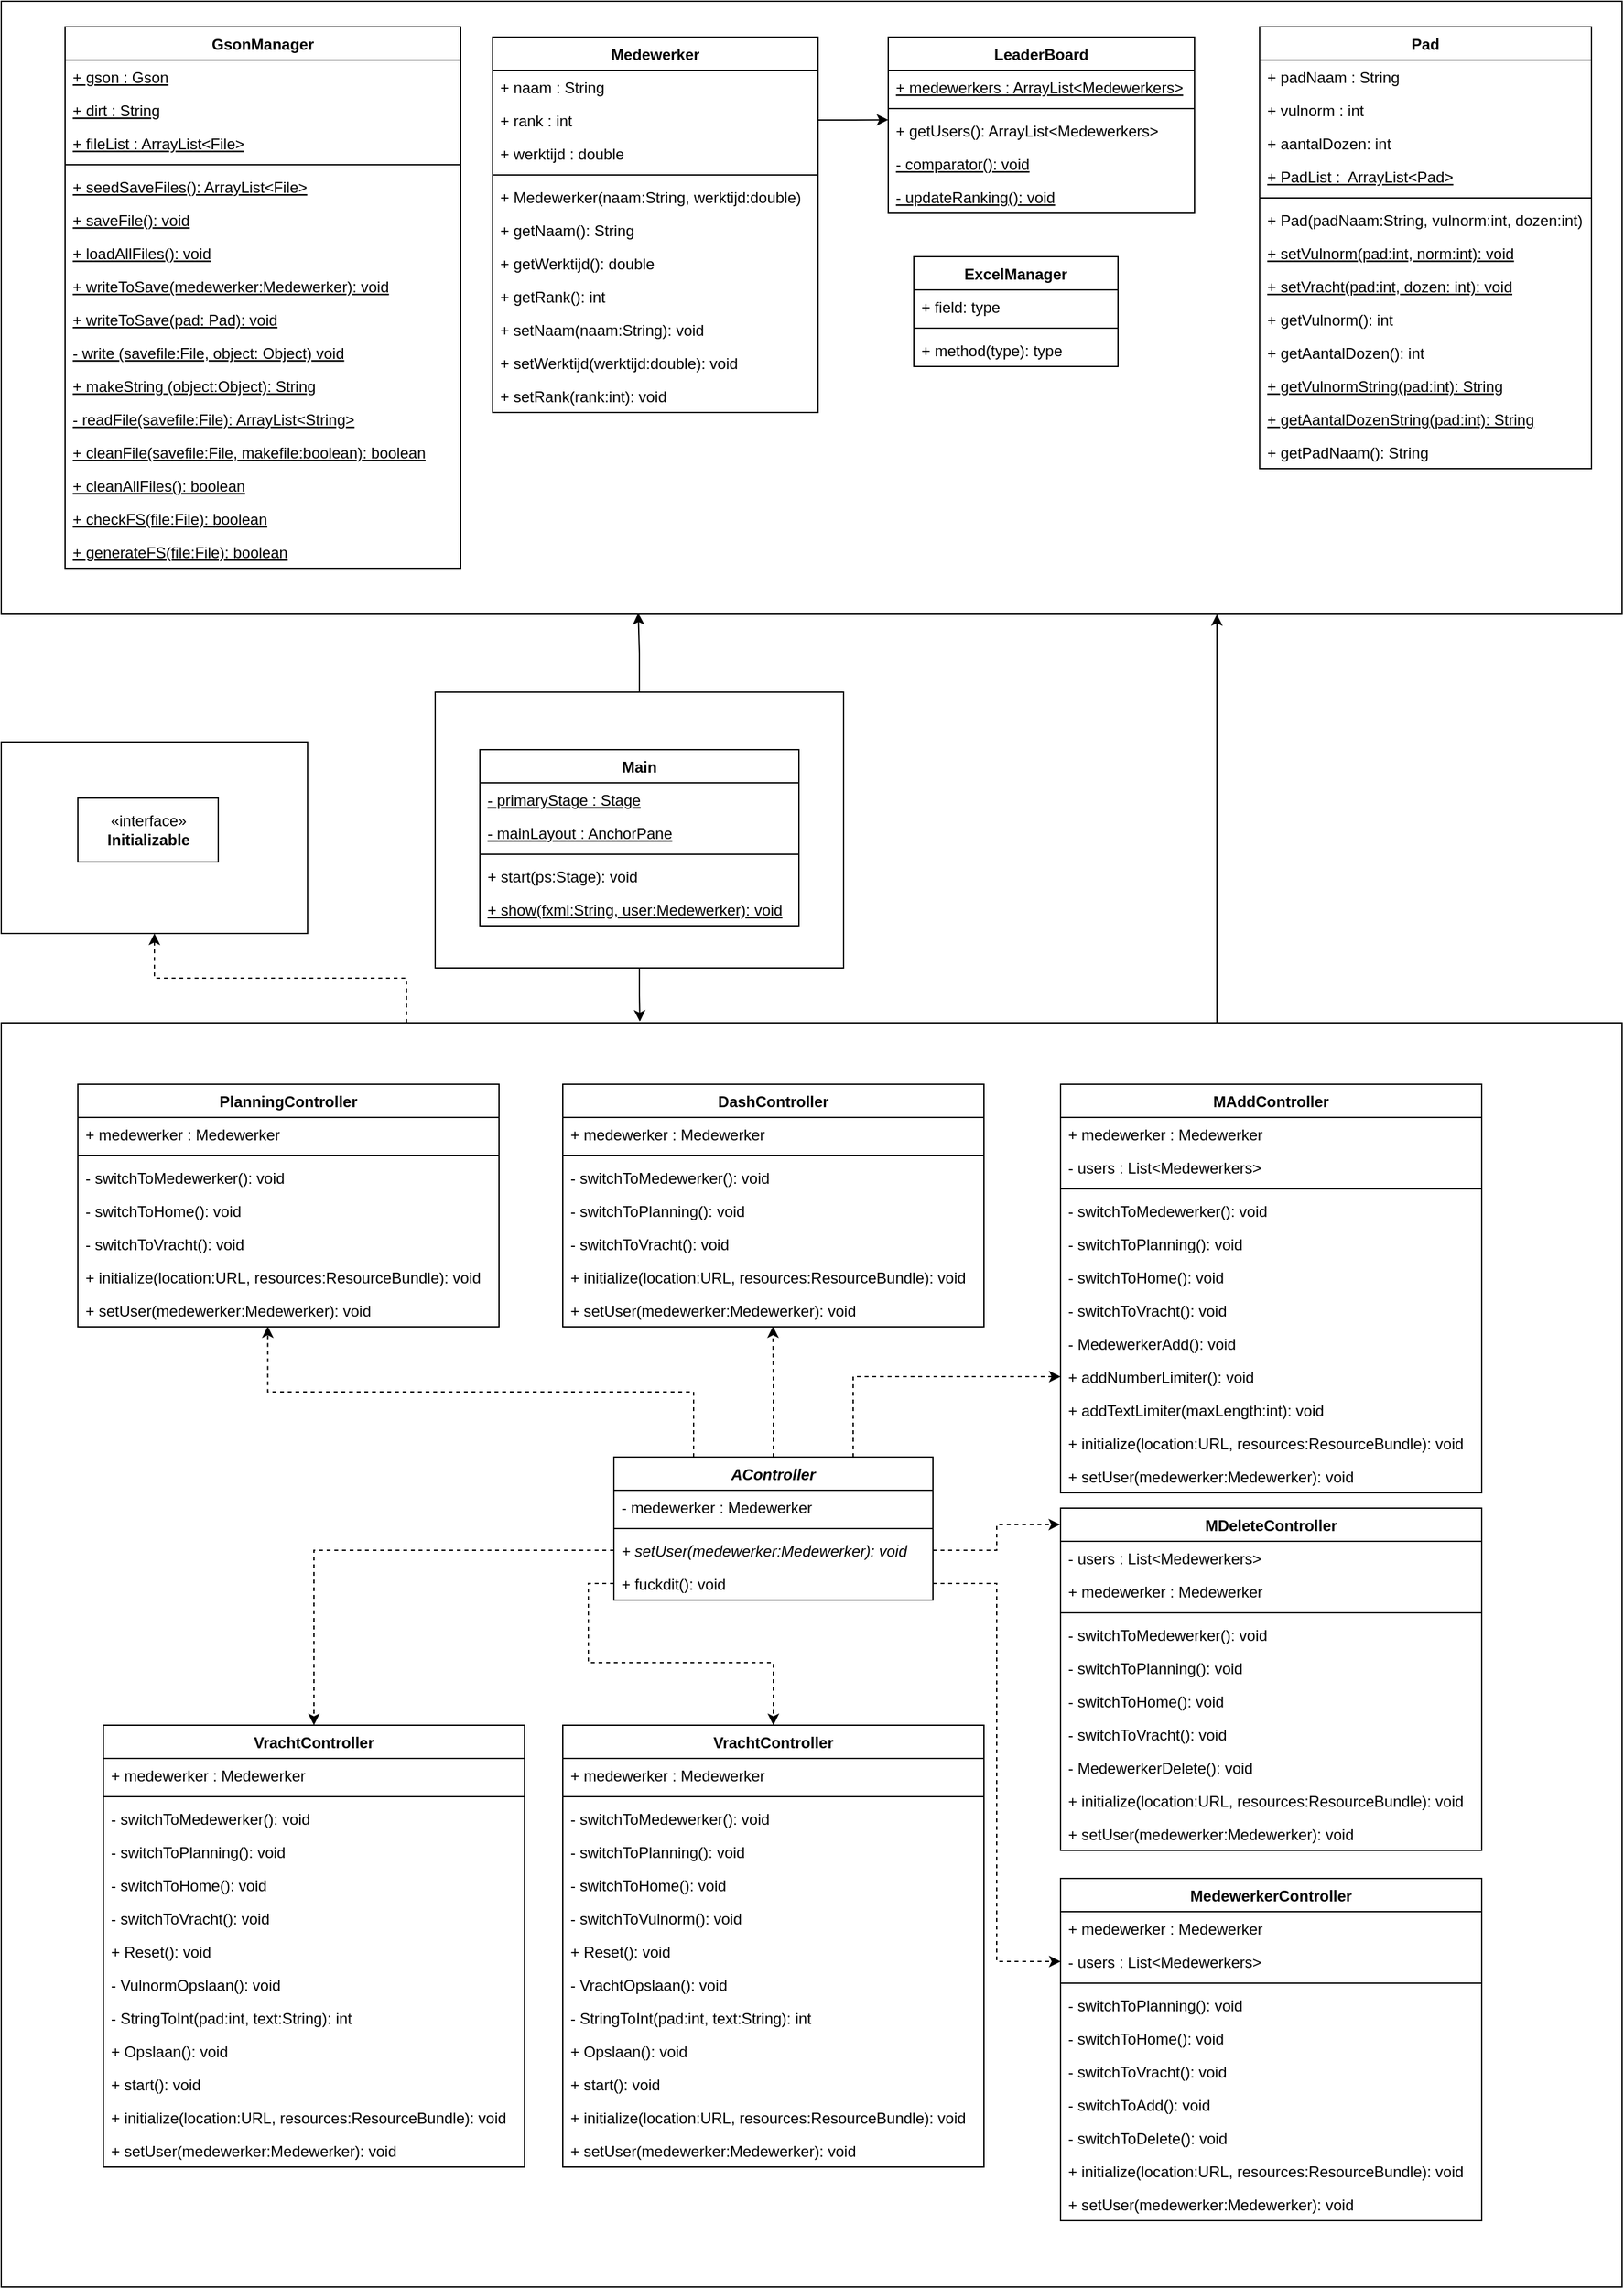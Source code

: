 <mxfile version="18.0.7" type="github">
  <diagram id="AhoOyRfpjSzVgz1KVlbD" name="Page-1">
    <mxGraphModel dx="2585" dy="2613" grid="1" gridSize="10" guides="1" tooltips="1" connect="1" arrows="1" fold="1" page="1" pageScale="1" pageWidth="827" pageHeight="1169" math="0" shadow="0">
      <root>
        <mxCell id="0" />
        <mxCell id="1" parent="0" />
        <mxCell id="_kc0_eapGcFpSrU0Jye0-4116" style="edgeStyle=orthogonalEdgeStyle;rounded=0;orthogonalLoop=1;jettySize=auto;html=1;exitX=0.5;exitY=1;exitDx=0;exitDy=0;entryX=0.394;entryY=-0.001;entryDx=0;entryDy=0;entryPerimeter=0;" edge="1" parent="1" source="_kc0_eapGcFpSrU0Jye0-4111" target="_kc0_eapGcFpSrU0Jye0-4108">
          <mxGeometry relative="1" as="geometry" />
        </mxCell>
        <mxCell id="_kc0_eapGcFpSrU0Jye0-4159" style="edgeStyle=orthogonalEdgeStyle;rounded=0;orthogonalLoop=1;jettySize=auto;html=1;exitX=0.5;exitY=0;exitDx=0;exitDy=0;entryX=0.393;entryY=0.998;entryDx=0;entryDy=0;entryPerimeter=0;" edge="1" parent="1" source="_kc0_eapGcFpSrU0Jye0-4111" target="_kc0_eapGcFpSrU0Jye0-4097">
          <mxGeometry relative="1" as="geometry" />
        </mxCell>
        <mxCell id="_kc0_eapGcFpSrU0Jye0-4111" value="" style="rounded=0;whiteSpace=wrap;html=1;" vertex="1" parent="1">
          <mxGeometry x="450" y="101" width="320" height="216" as="geometry" />
        </mxCell>
        <mxCell id="_kc0_eapGcFpSrU0Jye0-4110" style="edgeStyle=orthogonalEdgeStyle;rounded=0;orthogonalLoop=1;jettySize=auto;html=1;exitX=0.25;exitY=0;exitDx=0;exitDy=0;entryX=0.5;entryY=1;entryDx=0;entryDy=0;dashed=1;" edge="1" parent="1" source="_kc0_eapGcFpSrU0Jye0-4108" target="_kc0_eapGcFpSrU0Jye0-4107">
          <mxGeometry relative="1" as="geometry">
            <Array as="points">
              <mxPoint x="427" y="325" />
              <mxPoint x="230" y="325" />
            </Array>
          </mxGeometry>
        </mxCell>
        <mxCell id="_kc0_eapGcFpSrU0Jye0-4158" style="edgeStyle=orthogonalEdgeStyle;rounded=0;orthogonalLoop=1;jettySize=auto;html=1;exitX=0.75;exitY=0;exitDx=0;exitDy=0;entryX=0.75;entryY=1;entryDx=0;entryDy=0;" edge="1" parent="1" source="_kc0_eapGcFpSrU0Jye0-4108" target="_kc0_eapGcFpSrU0Jye0-4097">
          <mxGeometry relative="1" as="geometry" />
        </mxCell>
        <mxCell id="_kc0_eapGcFpSrU0Jye0-4108" value="" style="rounded=0;whiteSpace=wrap;html=1;" vertex="1" parent="1">
          <mxGeometry x="110" y="360" width="1270" height="990" as="geometry" />
        </mxCell>
        <mxCell id="_kc0_eapGcFpSrU0Jye0-4107" value="" style="rounded=0;whiteSpace=wrap;html=1;" vertex="1" parent="1">
          <mxGeometry x="110" y="140" width="240" height="150" as="geometry" />
        </mxCell>
        <mxCell id="_kc0_eapGcFpSrU0Jye0-4097" value="" style="rounded=0;whiteSpace=wrap;html=1;" vertex="1" parent="1">
          <mxGeometry x="110" y="-440" width="1270" height="480" as="geometry" />
        </mxCell>
        <mxCell id="__9yuRP-fzGLFlrZsTFt-32" value="GsonManager" style="swimlane;fontStyle=1;align=center;verticalAlign=top;childLayout=stackLayout;horizontal=1;startSize=26;horizontalStack=0;resizeParent=1;resizeParentMax=0;resizeLast=0;collapsible=1;marginBottom=0;" parent="1" vertex="1">
          <mxGeometry x="160" y="-420" width="310" height="424" as="geometry" />
        </mxCell>
        <mxCell id="__9yuRP-fzGLFlrZsTFt-33" value="+ gson : Gson" style="text;strokeColor=none;fillColor=none;align=left;verticalAlign=top;spacingLeft=4;spacingRight=4;overflow=hidden;rotatable=0;points=[[0,0.5],[1,0.5]];portConstraint=eastwest;fontStyle=4" parent="__9yuRP-fzGLFlrZsTFt-32" vertex="1">
          <mxGeometry y="26" width="310" height="26" as="geometry" />
        </mxCell>
        <mxCell id="__9yuRP-fzGLFlrZsTFt-36" value="+ dirt : String" style="text;strokeColor=none;fillColor=none;align=left;verticalAlign=top;spacingLeft=4;spacingRight=4;overflow=hidden;rotatable=0;points=[[0,0.5],[1,0.5]];portConstraint=eastwest;fontStyle=4" parent="__9yuRP-fzGLFlrZsTFt-32" vertex="1">
          <mxGeometry y="52" width="310" height="26" as="geometry" />
        </mxCell>
        <mxCell id="__9yuRP-fzGLFlrZsTFt-38" value="+ fileList : ArrayList&lt;File&gt;" style="text;strokeColor=none;fillColor=none;align=left;verticalAlign=top;spacingLeft=4;spacingRight=4;overflow=hidden;rotatable=0;points=[[0,0.5],[1,0.5]];portConstraint=eastwest;fontStyle=4" parent="__9yuRP-fzGLFlrZsTFt-32" vertex="1">
          <mxGeometry y="78" width="310" height="26" as="geometry" />
        </mxCell>
        <mxCell id="__9yuRP-fzGLFlrZsTFt-34" value="" style="line;strokeWidth=1;fillColor=none;align=left;verticalAlign=middle;spacingTop=-1;spacingLeft=3;spacingRight=3;rotatable=0;labelPosition=right;points=[];portConstraint=eastwest;" parent="__9yuRP-fzGLFlrZsTFt-32" vertex="1">
          <mxGeometry y="104" width="310" height="8" as="geometry" />
        </mxCell>
        <mxCell id="__9yuRP-fzGLFlrZsTFt-35" value="+ seedSaveFiles(): ArrayList&lt;File&gt;" style="text;strokeColor=none;fillColor=none;align=left;verticalAlign=top;spacingLeft=4;spacingRight=4;overflow=hidden;rotatable=0;points=[[0,0.5],[1,0.5]];portConstraint=eastwest;fontStyle=4" parent="__9yuRP-fzGLFlrZsTFt-32" vertex="1">
          <mxGeometry y="112" width="310" height="26" as="geometry" />
        </mxCell>
        <mxCell id="__9yuRP-fzGLFlrZsTFt-39" value="+ saveFile(): void" style="text;strokeColor=none;fillColor=none;align=left;verticalAlign=top;spacingLeft=4;spacingRight=4;overflow=hidden;rotatable=0;points=[[0,0.5],[1,0.5]];portConstraint=eastwest;fontStyle=4" parent="__9yuRP-fzGLFlrZsTFt-32" vertex="1">
          <mxGeometry y="138" width="310" height="26" as="geometry" />
        </mxCell>
        <mxCell id="__9yuRP-fzGLFlrZsTFt-40" value="+ loadAllFiles(): void" style="text;strokeColor=none;fillColor=none;align=left;verticalAlign=top;spacingLeft=4;spacingRight=4;overflow=hidden;rotatable=0;points=[[0,0.5],[1,0.5]];portConstraint=eastwest;fontStyle=4" parent="__9yuRP-fzGLFlrZsTFt-32" vertex="1">
          <mxGeometry y="164" width="310" height="26" as="geometry" />
        </mxCell>
        <mxCell id="__9yuRP-fzGLFlrZsTFt-41" value="+ writeToSave(medewerker:Medewerker): void" style="text;strokeColor=none;fillColor=none;align=left;verticalAlign=top;spacingLeft=4;spacingRight=4;overflow=hidden;rotatable=0;points=[[0,0.5],[1,0.5]];portConstraint=eastwest;fontStyle=4" parent="__9yuRP-fzGLFlrZsTFt-32" vertex="1">
          <mxGeometry y="190" width="310" height="26" as="geometry" />
        </mxCell>
        <mxCell id="__9yuRP-fzGLFlrZsTFt-51" value="+ writeToSave(pad: Pad): void" style="text;strokeColor=none;fillColor=none;align=left;verticalAlign=top;spacingLeft=4;spacingRight=4;overflow=hidden;rotatable=0;points=[[0,0.5],[1,0.5]];portConstraint=eastwest;fontStyle=4" parent="__9yuRP-fzGLFlrZsTFt-32" vertex="1">
          <mxGeometry y="216" width="310" height="26" as="geometry" />
        </mxCell>
        <mxCell id="__9yuRP-fzGLFlrZsTFt-53" value="- write (savefile:File, object: Object) void" style="text;strokeColor=none;fillColor=none;align=left;verticalAlign=top;spacingLeft=4;spacingRight=4;overflow=hidden;rotatable=0;points=[[0,0.5],[1,0.5]];portConstraint=eastwest;fontStyle=4" parent="__9yuRP-fzGLFlrZsTFt-32" vertex="1">
          <mxGeometry y="242" width="310" height="26" as="geometry" />
        </mxCell>
        <mxCell id="__9yuRP-fzGLFlrZsTFt-54" value="+ makeString (object:Object): String" style="text;strokeColor=none;fillColor=none;align=left;verticalAlign=top;spacingLeft=4;spacingRight=4;overflow=hidden;rotatable=0;points=[[0,0.5],[1,0.5]];portConstraint=eastwest;fontStyle=4" parent="__9yuRP-fzGLFlrZsTFt-32" vertex="1">
          <mxGeometry y="268" width="310" height="26" as="geometry" />
        </mxCell>
        <mxCell id="__9yuRP-fzGLFlrZsTFt-55" value="- readFile(savefile:File): ArrayList&lt;String&gt;" style="text;strokeColor=none;fillColor=none;align=left;verticalAlign=top;spacingLeft=4;spacingRight=4;overflow=hidden;rotatable=0;points=[[0,0.5],[1,0.5]];portConstraint=eastwest;fontStyle=4" parent="__9yuRP-fzGLFlrZsTFt-32" vertex="1">
          <mxGeometry y="294" width="310" height="26" as="geometry" />
        </mxCell>
        <mxCell id="__9yuRP-fzGLFlrZsTFt-56" value="+ cleanFile(savefile:File, makefile:boolean): boolean" style="text;strokeColor=none;fillColor=none;align=left;verticalAlign=top;spacingLeft=4;spacingRight=4;overflow=hidden;rotatable=0;points=[[0,0.5],[1,0.5]];portConstraint=eastwest;fontStyle=4" parent="__9yuRP-fzGLFlrZsTFt-32" vertex="1">
          <mxGeometry y="320" width="310" height="26" as="geometry" />
        </mxCell>
        <mxCell id="__9yuRP-fzGLFlrZsTFt-57" value="+ cleanAllFiles(): boolean" style="text;strokeColor=none;fillColor=none;align=left;verticalAlign=top;spacingLeft=4;spacingRight=4;overflow=hidden;rotatable=0;points=[[0,0.5],[1,0.5]];portConstraint=eastwest;fontStyle=4" parent="__9yuRP-fzGLFlrZsTFt-32" vertex="1">
          <mxGeometry y="346" width="310" height="26" as="geometry" />
        </mxCell>
        <mxCell id="__9yuRP-fzGLFlrZsTFt-58" value="+ checkFS(file:File): boolean" style="text;strokeColor=none;fillColor=none;align=left;verticalAlign=top;spacingLeft=4;spacingRight=4;overflow=hidden;rotatable=0;points=[[0,0.5],[1,0.5]];portConstraint=eastwest;fontStyle=4" parent="__9yuRP-fzGLFlrZsTFt-32" vertex="1">
          <mxGeometry y="372" width="310" height="26" as="geometry" />
        </mxCell>
        <mxCell id="__9yuRP-fzGLFlrZsTFt-59" value="+ generateFS(file:File): boolean" style="text;strokeColor=none;fillColor=none;align=left;verticalAlign=top;spacingLeft=4;spacingRight=4;overflow=hidden;rotatable=0;points=[[0,0.5],[1,0.5]];portConstraint=eastwest;fontStyle=4" parent="__9yuRP-fzGLFlrZsTFt-32" vertex="1">
          <mxGeometry y="398" width="310" height="26" as="geometry" />
        </mxCell>
        <mxCell id="__9yuRP-fzGLFlrZsTFt-61" value="ExcelManager" style="swimlane;fontStyle=1;align=center;verticalAlign=top;childLayout=stackLayout;horizontal=1;startSize=26;horizontalStack=0;resizeParent=1;resizeParentMax=0;resizeLast=0;collapsible=1;marginBottom=0;" parent="1" vertex="1">
          <mxGeometry x="825" y="-240" width="160" height="86" as="geometry" />
        </mxCell>
        <mxCell id="__9yuRP-fzGLFlrZsTFt-62" value="+ field: type" style="text;strokeColor=none;fillColor=none;align=left;verticalAlign=top;spacingLeft=4;spacingRight=4;overflow=hidden;rotatable=0;points=[[0,0.5],[1,0.5]];portConstraint=eastwest;" parent="__9yuRP-fzGLFlrZsTFt-61" vertex="1">
          <mxGeometry y="26" width="160" height="26" as="geometry" />
        </mxCell>
        <mxCell id="__9yuRP-fzGLFlrZsTFt-63" value="" style="line;strokeWidth=1;fillColor=none;align=left;verticalAlign=middle;spacingTop=-1;spacingLeft=3;spacingRight=3;rotatable=0;labelPosition=right;points=[];portConstraint=eastwest;" parent="__9yuRP-fzGLFlrZsTFt-61" vertex="1">
          <mxGeometry y="52" width="160" height="8" as="geometry" />
        </mxCell>
        <mxCell id="__9yuRP-fzGLFlrZsTFt-64" value="+ method(type): type" style="text;strokeColor=none;fillColor=none;align=left;verticalAlign=top;spacingLeft=4;spacingRight=4;overflow=hidden;rotatable=0;points=[[0,0.5],[1,0.5]];portConstraint=eastwest;" parent="__9yuRP-fzGLFlrZsTFt-61" vertex="1">
          <mxGeometry y="60" width="160" height="26" as="geometry" />
        </mxCell>
        <mxCell id="_kc0_eapGcFpSrU0Jye0-1" value="Main" style="swimlane;fontStyle=1;align=center;verticalAlign=top;childLayout=stackLayout;horizontal=1;startSize=26;horizontalStack=0;resizeParent=1;resizeParentMax=0;resizeLast=0;collapsible=1;marginBottom=0;" vertex="1" parent="1">
          <mxGeometry x="485" y="146" width="250" height="138" as="geometry" />
        </mxCell>
        <mxCell id="_kc0_eapGcFpSrU0Jye0-2" value="- primaryStage : Stage" style="text;strokeColor=none;fillColor=none;align=left;verticalAlign=top;spacingLeft=4;spacingRight=4;overflow=hidden;rotatable=0;points=[[0,0.5],[1,0.5]];portConstraint=eastwest;fontStyle=4" vertex="1" parent="_kc0_eapGcFpSrU0Jye0-1">
          <mxGeometry y="26" width="250" height="26" as="geometry" />
        </mxCell>
        <mxCell id="_kc0_eapGcFpSrU0Jye0-5" value="- mainLayout : AnchorPane" style="text;strokeColor=none;fillColor=none;align=left;verticalAlign=top;spacingLeft=4;spacingRight=4;overflow=hidden;rotatable=0;points=[[0,0.5],[1,0.5]];portConstraint=eastwest;fontStyle=4" vertex="1" parent="_kc0_eapGcFpSrU0Jye0-1">
          <mxGeometry y="52" width="250" height="26" as="geometry" />
        </mxCell>
        <mxCell id="_kc0_eapGcFpSrU0Jye0-3" value="" style="line;strokeWidth=1;fillColor=none;align=left;verticalAlign=middle;spacingTop=-1;spacingLeft=3;spacingRight=3;rotatable=0;labelPosition=right;points=[];portConstraint=eastwest;" vertex="1" parent="_kc0_eapGcFpSrU0Jye0-1">
          <mxGeometry y="78" width="250" height="8" as="geometry" />
        </mxCell>
        <mxCell id="_kc0_eapGcFpSrU0Jye0-4" value="+ start(ps:Stage): void" style="text;strokeColor=none;fillColor=none;align=left;verticalAlign=top;spacingLeft=4;spacingRight=4;overflow=hidden;rotatable=0;points=[[0,0.5],[1,0.5]];portConstraint=eastwest;" vertex="1" parent="_kc0_eapGcFpSrU0Jye0-1">
          <mxGeometry y="86" width="250" height="26" as="geometry" />
        </mxCell>
        <mxCell id="_kc0_eapGcFpSrU0Jye0-6" value="+ show(fxml:String, user:Medewerker): void" style="text;strokeColor=none;fillColor=none;align=left;verticalAlign=top;spacingLeft=4;spacingRight=4;overflow=hidden;rotatable=0;points=[[0,0.5],[1,0.5]];portConstraint=eastwest;fontStyle=4" vertex="1" parent="_kc0_eapGcFpSrU0Jye0-1">
          <mxGeometry y="112" width="250" height="26" as="geometry" />
        </mxCell>
        <mxCell id="_kc0_eapGcFpSrU0Jye0-4100" style="edgeStyle=orthogonalEdgeStyle;rounded=0;orthogonalLoop=1;jettySize=auto;html=1;exitX=0.5;exitY=0;exitDx=0;exitDy=0;entryX=0.499;entryY=0.985;entryDx=0;entryDy=0;entryPerimeter=0;dashed=1;" edge="1" parent="1" source="_kc0_eapGcFpSrU0Jye0-7" target="_kc0_eapGcFpSrU0Jye0-4002">
          <mxGeometry relative="1" as="geometry" />
        </mxCell>
        <mxCell id="_kc0_eapGcFpSrU0Jye0-4101" style="edgeStyle=orthogonalEdgeStyle;rounded=0;orthogonalLoop=1;jettySize=auto;html=1;exitX=0.75;exitY=0;exitDx=0;exitDy=0;entryX=0;entryY=0.5;entryDx=0;entryDy=0;dashed=1;" edge="1" parent="1" source="_kc0_eapGcFpSrU0Jye0-7" target="_kc0_eapGcFpSrU0Jye0-3989">
          <mxGeometry relative="1" as="geometry" />
        </mxCell>
        <mxCell id="_kc0_eapGcFpSrU0Jye0-4104" style="edgeStyle=orthogonalEdgeStyle;rounded=0;orthogonalLoop=1;jettySize=auto;html=1;exitX=0.25;exitY=0;exitDx=0;exitDy=0;entryX=0.451;entryY=0.985;entryDx=0;entryDy=0;entryPerimeter=0;dashed=1;" edge="1" parent="1" source="_kc0_eapGcFpSrU0Jye0-7" target="_kc0_eapGcFpSrU0Jye0-4046">
          <mxGeometry relative="1" as="geometry" />
        </mxCell>
        <mxCell id="_kc0_eapGcFpSrU0Jye0-7" value="AController" style="swimlane;fontStyle=3;align=center;verticalAlign=top;childLayout=stackLayout;horizontal=1;startSize=26;horizontalStack=0;resizeParent=1;resizeParentMax=0;resizeLast=0;collapsible=1;marginBottom=0;" vertex="1" parent="1">
          <mxGeometry x="590" y="700" width="250" height="112" as="geometry" />
        </mxCell>
        <mxCell id="_kc0_eapGcFpSrU0Jye0-8" value="- medewerker : Medewerker" style="text;strokeColor=none;fillColor=none;align=left;verticalAlign=top;spacingLeft=4;spacingRight=4;overflow=hidden;rotatable=0;points=[[0,0.5],[1,0.5]];portConstraint=eastwest;" vertex="1" parent="_kc0_eapGcFpSrU0Jye0-7">
          <mxGeometry y="26" width="250" height="26" as="geometry" />
        </mxCell>
        <mxCell id="_kc0_eapGcFpSrU0Jye0-9" value="" style="line;strokeWidth=1;fillColor=none;align=left;verticalAlign=middle;spacingTop=-1;spacingLeft=3;spacingRight=3;rotatable=0;labelPosition=right;points=[];portConstraint=eastwest;" vertex="1" parent="_kc0_eapGcFpSrU0Jye0-7">
          <mxGeometry y="52" width="250" height="8" as="geometry" />
        </mxCell>
        <mxCell id="_kc0_eapGcFpSrU0Jye0-11" value="+ setUser(medewerker:Medewerker): void" style="text;strokeColor=none;fillColor=none;align=left;verticalAlign=top;spacingLeft=4;spacingRight=4;overflow=hidden;rotatable=0;points=[[0,0.5],[1,0.5]];portConstraint=eastwest;fontStyle=2" vertex="1" parent="_kc0_eapGcFpSrU0Jye0-7">
          <mxGeometry y="60" width="250" height="26" as="geometry" />
        </mxCell>
        <mxCell id="_kc0_eapGcFpSrU0Jye0-10" value="+ fuckdit(): void" style="text;strokeColor=none;fillColor=none;align=left;verticalAlign=top;spacingLeft=4;spacingRight=4;overflow=hidden;rotatable=0;points=[[0,0.5],[1,0.5]];portConstraint=eastwest;" vertex="1" parent="_kc0_eapGcFpSrU0Jye0-7">
          <mxGeometry y="86" width="250" height="26" as="geometry" />
        </mxCell>
        <mxCell id="_kc0_eapGcFpSrU0Jye0-3979" value="MAddController" style="swimlane;fontStyle=1;align=center;verticalAlign=top;childLayout=stackLayout;horizontal=1;startSize=26;horizontalStack=0;resizeParent=1;resizeParentMax=0;resizeLast=0;collapsible=1;marginBottom=0;" vertex="1" parent="1">
          <mxGeometry x="940" y="408" width="330" height="320" as="geometry" />
        </mxCell>
        <mxCell id="_kc0_eapGcFpSrU0Jye0-3980" value="+ medewerker : Medewerker" style="text;strokeColor=none;fillColor=none;align=left;verticalAlign=top;spacingLeft=4;spacingRight=4;overflow=hidden;rotatable=0;points=[[0,0.5],[1,0.5]];portConstraint=eastwest;" vertex="1" parent="_kc0_eapGcFpSrU0Jye0-3979">
          <mxGeometry y="26" width="330" height="26" as="geometry" />
        </mxCell>
        <mxCell id="_kc0_eapGcFpSrU0Jye0-4099" value="- users : List&lt;Medewerkers&gt;" style="text;strokeColor=none;fillColor=none;align=left;verticalAlign=top;spacingLeft=4;spacingRight=4;overflow=hidden;rotatable=0;points=[[0,0.5],[1,0.5]];portConstraint=eastwest;" vertex="1" parent="_kc0_eapGcFpSrU0Jye0-3979">
          <mxGeometry y="52" width="330" height="26" as="geometry" />
        </mxCell>
        <mxCell id="_kc0_eapGcFpSrU0Jye0-3981" value="" style="line;strokeWidth=1;fillColor=none;align=left;verticalAlign=middle;spacingTop=-1;spacingLeft=3;spacingRight=3;rotatable=0;labelPosition=right;points=[];portConstraint=eastwest;" vertex="1" parent="_kc0_eapGcFpSrU0Jye0-3979">
          <mxGeometry y="78" width="330" height="8" as="geometry" />
        </mxCell>
        <mxCell id="_kc0_eapGcFpSrU0Jye0-3982" value="- switchToMedewerker(): void" style="text;strokeColor=none;fillColor=none;align=left;verticalAlign=top;spacingLeft=4;spacingRight=4;overflow=hidden;rotatable=0;points=[[0,0.5],[1,0.5]];portConstraint=eastwest;" vertex="1" parent="_kc0_eapGcFpSrU0Jye0-3979">
          <mxGeometry y="86" width="330" height="26" as="geometry" />
        </mxCell>
        <mxCell id="_kc0_eapGcFpSrU0Jye0-3983" value="- switchToPlanning(): void" style="text;strokeColor=none;fillColor=none;align=left;verticalAlign=top;spacingLeft=4;spacingRight=4;overflow=hidden;rotatable=0;points=[[0,0.5],[1,0.5]];portConstraint=eastwest;" vertex="1" parent="_kc0_eapGcFpSrU0Jye0-3979">
          <mxGeometry y="112" width="330" height="26" as="geometry" />
        </mxCell>
        <mxCell id="_kc0_eapGcFpSrU0Jye0-3984" value="- switchToHome(): void" style="text;strokeColor=none;fillColor=none;align=left;verticalAlign=top;spacingLeft=4;spacingRight=4;overflow=hidden;rotatable=0;points=[[0,0.5],[1,0.5]];portConstraint=eastwest;" vertex="1" parent="_kc0_eapGcFpSrU0Jye0-3979">
          <mxGeometry y="138" width="330" height="26" as="geometry" />
        </mxCell>
        <mxCell id="_kc0_eapGcFpSrU0Jye0-3985" value="- switchToVracht(): void" style="text;strokeColor=none;fillColor=none;align=left;verticalAlign=top;spacingLeft=4;spacingRight=4;overflow=hidden;rotatable=0;points=[[0,0.5],[1,0.5]];portConstraint=eastwest;" vertex="1" parent="_kc0_eapGcFpSrU0Jye0-3979">
          <mxGeometry y="164" width="330" height="26" as="geometry" />
        </mxCell>
        <mxCell id="_kc0_eapGcFpSrU0Jye0-3990" value="- MedewerkerAdd(): void" style="text;strokeColor=none;fillColor=none;align=left;verticalAlign=top;spacingLeft=4;spacingRight=4;overflow=hidden;rotatable=0;points=[[0,0.5],[1,0.5]];portConstraint=eastwest;" vertex="1" parent="_kc0_eapGcFpSrU0Jye0-3979">
          <mxGeometry y="190" width="330" height="26" as="geometry" />
        </mxCell>
        <mxCell id="_kc0_eapGcFpSrU0Jye0-3989" value="+ addNumberLimiter(): void" style="text;strokeColor=none;fillColor=none;align=left;verticalAlign=top;spacingLeft=4;spacingRight=4;overflow=hidden;rotatable=0;points=[[0,0.5],[1,0.5]];portConstraint=eastwest;" vertex="1" parent="_kc0_eapGcFpSrU0Jye0-3979">
          <mxGeometry y="216" width="330" height="26" as="geometry" />
        </mxCell>
        <mxCell id="_kc0_eapGcFpSrU0Jye0-3988" value="+ addTextLimiter(maxLength:int): void" style="text;strokeColor=none;fillColor=none;align=left;verticalAlign=top;spacingLeft=4;spacingRight=4;overflow=hidden;rotatable=0;points=[[0,0.5],[1,0.5]];portConstraint=eastwest;" vertex="1" parent="_kc0_eapGcFpSrU0Jye0-3979">
          <mxGeometry y="242" width="330" height="26" as="geometry" />
        </mxCell>
        <mxCell id="_kc0_eapGcFpSrU0Jye0-3986" value="+ initialize(location:URL, resources:ResourceBundle): void" style="text;strokeColor=none;fillColor=none;align=left;verticalAlign=top;spacingLeft=4;spacingRight=4;overflow=hidden;rotatable=0;points=[[0,0.5],[1,0.5]];portConstraint=eastwest;" vertex="1" parent="_kc0_eapGcFpSrU0Jye0-3979">
          <mxGeometry y="268" width="330" height="26" as="geometry" />
        </mxCell>
        <mxCell id="_kc0_eapGcFpSrU0Jye0-4003" value="+ setUser(medewerker:Medewerker): void" style="text;strokeColor=none;fillColor=none;align=left;verticalAlign=top;spacingLeft=4;spacingRight=4;overflow=hidden;rotatable=0;points=[[0,0.5],[1,0.5]];portConstraint=eastwest;" vertex="1" parent="_kc0_eapGcFpSrU0Jye0-3979">
          <mxGeometry y="294" width="330" height="26" as="geometry" />
        </mxCell>
        <mxCell id="_kc0_eapGcFpSrU0Jye0-3991" value="DashController" style="swimlane;fontStyle=1;align=center;verticalAlign=top;childLayout=stackLayout;horizontal=1;startSize=26;horizontalStack=0;resizeParent=1;resizeParentMax=0;resizeLast=0;collapsible=1;marginBottom=0;" vertex="1" parent="1">
          <mxGeometry x="550" y="408" width="330" height="190" as="geometry" />
        </mxCell>
        <mxCell id="_kc0_eapGcFpSrU0Jye0-3992" value="+ medewerker : Medewerker" style="text;strokeColor=none;fillColor=none;align=left;verticalAlign=top;spacingLeft=4;spacingRight=4;overflow=hidden;rotatable=0;points=[[0,0.5],[1,0.5]];portConstraint=eastwest;" vertex="1" parent="_kc0_eapGcFpSrU0Jye0-3991">
          <mxGeometry y="26" width="330" height="26" as="geometry" />
        </mxCell>
        <mxCell id="_kc0_eapGcFpSrU0Jye0-3993" value="" style="line;strokeWidth=1;fillColor=none;align=left;verticalAlign=middle;spacingTop=-1;spacingLeft=3;spacingRight=3;rotatable=0;labelPosition=right;points=[];portConstraint=eastwest;" vertex="1" parent="_kc0_eapGcFpSrU0Jye0-3991">
          <mxGeometry y="52" width="330" height="8" as="geometry" />
        </mxCell>
        <mxCell id="_kc0_eapGcFpSrU0Jye0-3994" value="- switchToMedewerker(): void" style="text;strokeColor=none;fillColor=none;align=left;verticalAlign=top;spacingLeft=4;spacingRight=4;overflow=hidden;rotatable=0;points=[[0,0.5],[1,0.5]];portConstraint=eastwest;" vertex="1" parent="_kc0_eapGcFpSrU0Jye0-3991">
          <mxGeometry y="60" width="330" height="26" as="geometry" />
        </mxCell>
        <mxCell id="_kc0_eapGcFpSrU0Jye0-3995" value="- switchToPlanning(): void" style="text;strokeColor=none;fillColor=none;align=left;verticalAlign=top;spacingLeft=4;spacingRight=4;overflow=hidden;rotatable=0;points=[[0,0.5],[1,0.5]];portConstraint=eastwest;" vertex="1" parent="_kc0_eapGcFpSrU0Jye0-3991">
          <mxGeometry y="86" width="330" height="26" as="geometry" />
        </mxCell>
        <mxCell id="_kc0_eapGcFpSrU0Jye0-3997" value="- switchToVracht(): void" style="text;strokeColor=none;fillColor=none;align=left;verticalAlign=top;spacingLeft=4;spacingRight=4;overflow=hidden;rotatable=0;points=[[0,0.5],[1,0.5]];portConstraint=eastwest;" vertex="1" parent="_kc0_eapGcFpSrU0Jye0-3991">
          <mxGeometry y="112" width="330" height="26" as="geometry" />
        </mxCell>
        <mxCell id="_kc0_eapGcFpSrU0Jye0-4001" value="+ initialize(location:URL, resources:ResourceBundle): void" style="text;strokeColor=none;fillColor=none;align=left;verticalAlign=top;spacingLeft=4;spacingRight=4;overflow=hidden;rotatable=0;points=[[0,0.5],[1,0.5]];portConstraint=eastwest;" vertex="1" parent="_kc0_eapGcFpSrU0Jye0-3991">
          <mxGeometry y="138" width="330" height="26" as="geometry" />
        </mxCell>
        <mxCell id="_kc0_eapGcFpSrU0Jye0-4002" value="+ setUser(medewerker:Medewerker): void" style="text;strokeColor=none;fillColor=none;align=left;verticalAlign=top;spacingLeft=4;spacingRight=4;overflow=hidden;rotatable=0;points=[[0,0.5],[1,0.5]];portConstraint=eastwest;" vertex="1" parent="_kc0_eapGcFpSrU0Jye0-3991">
          <mxGeometry y="164" width="330" height="26" as="geometry" />
        </mxCell>
        <mxCell id="_kc0_eapGcFpSrU0Jye0-4004" value="MDeleteController" style="swimlane;fontStyle=1;align=center;verticalAlign=top;childLayout=stackLayout;horizontal=1;startSize=26;horizontalStack=0;resizeParent=1;resizeParentMax=0;resizeLast=0;collapsible=1;marginBottom=0;" vertex="1" parent="1">
          <mxGeometry x="940" y="740" width="330" height="268" as="geometry" />
        </mxCell>
        <mxCell id="_kc0_eapGcFpSrU0Jye0-4098" value="- users : List&lt;Medewerkers&gt;" style="text;strokeColor=none;fillColor=none;align=left;verticalAlign=top;spacingLeft=4;spacingRight=4;overflow=hidden;rotatable=0;points=[[0,0.5],[1,0.5]];portConstraint=eastwest;" vertex="1" parent="_kc0_eapGcFpSrU0Jye0-4004">
          <mxGeometry y="26" width="330" height="26" as="geometry" />
        </mxCell>
        <mxCell id="_kc0_eapGcFpSrU0Jye0-4005" value="+ medewerker : Medewerker" style="text;strokeColor=none;fillColor=none;align=left;verticalAlign=top;spacingLeft=4;spacingRight=4;overflow=hidden;rotatable=0;points=[[0,0.5],[1,0.5]];portConstraint=eastwest;" vertex="1" parent="_kc0_eapGcFpSrU0Jye0-4004">
          <mxGeometry y="52" width="330" height="26" as="geometry" />
        </mxCell>
        <mxCell id="_kc0_eapGcFpSrU0Jye0-4006" value="" style="line;strokeWidth=1;fillColor=none;align=left;verticalAlign=middle;spacingTop=-1;spacingLeft=3;spacingRight=3;rotatable=0;labelPosition=right;points=[];portConstraint=eastwest;" vertex="1" parent="_kc0_eapGcFpSrU0Jye0-4004">
          <mxGeometry y="78" width="330" height="8" as="geometry" />
        </mxCell>
        <mxCell id="_kc0_eapGcFpSrU0Jye0-4007" value="- switchToMedewerker(): void" style="text;strokeColor=none;fillColor=none;align=left;verticalAlign=top;spacingLeft=4;spacingRight=4;overflow=hidden;rotatable=0;points=[[0,0.5],[1,0.5]];portConstraint=eastwest;" vertex="1" parent="_kc0_eapGcFpSrU0Jye0-4004">
          <mxGeometry y="86" width="330" height="26" as="geometry" />
        </mxCell>
        <mxCell id="_kc0_eapGcFpSrU0Jye0-4008" value="- switchToPlanning(): void" style="text;strokeColor=none;fillColor=none;align=left;verticalAlign=top;spacingLeft=4;spacingRight=4;overflow=hidden;rotatable=0;points=[[0,0.5],[1,0.5]];portConstraint=eastwest;" vertex="1" parent="_kc0_eapGcFpSrU0Jye0-4004">
          <mxGeometry y="112" width="330" height="26" as="geometry" />
        </mxCell>
        <mxCell id="_kc0_eapGcFpSrU0Jye0-4009" value="- switchToHome(): void" style="text;strokeColor=none;fillColor=none;align=left;verticalAlign=top;spacingLeft=4;spacingRight=4;overflow=hidden;rotatable=0;points=[[0,0.5],[1,0.5]];portConstraint=eastwest;" vertex="1" parent="_kc0_eapGcFpSrU0Jye0-4004">
          <mxGeometry y="138" width="330" height="26" as="geometry" />
        </mxCell>
        <mxCell id="_kc0_eapGcFpSrU0Jye0-4010" value="- switchToVracht(): void" style="text;strokeColor=none;fillColor=none;align=left;verticalAlign=top;spacingLeft=4;spacingRight=4;overflow=hidden;rotatable=0;points=[[0,0.5],[1,0.5]];portConstraint=eastwest;" vertex="1" parent="_kc0_eapGcFpSrU0Jye0-4004">
          <mxGeometry y="164" width="330" height="26" as="geometry" />
        </mxCell>
        <mxCell id="_kc0_eapGcFpSrU0Jye0-4011" value="- MedewerkerDelete(): void" style="text;strokeColor=none;fillColor=none;align=left;verticalAlign=top;spacingLeft=4;spacingRight=4;overflow=hidden;rotatable=0;points=[[0,0.5],[1,0.5]];portConstraint=eastwest;" vertex="1" parent="_kc0_eapGcFpSrU0Jye0-4004">
          <mxGeometry y="190" width="330" height="26" as="geometry" />
        </mxCell>
        <mxCell id="_kc0_eapGcFpSrU0Jye0-4014" value="+ initialize(location:URL, resources:ResourceBundle): void" style="text;strokeColor=none;fillColor=none;align=left;verticalAlign=top;spacingLeft=4;spacingRight=4;overflow=hidden;rotatable=0;points=[[0,0.5],[1,0.5]];portConstraint=eastwest;" vertex="1" parent="_kc0_eapGcFpSrU0Jye0-4004">
          <mxGeometry y="216" width="330" height="26" as="geometry" />
        </mxCell>
        <mxCell id="_kc0_eapGcFpSrU0Jye0-4015" value="+ setUser(medewerker:Medewerker): void" style="text;strokeColor=none;fillColor=none;align=left;verticalAlign=top;spacingLeft=4;spacingRight=4;overflow=hidden;rotatable=0;points=[[0,0.5],[1,0.5]];portConstraint=eastwest;" vertex="1" parent="_kc0_eapGcFpSrU0Jye0-4004">
          <mxGeometry y="242" width="330" height="26" as="geometry" />
        </mxCell>
        <mxCell id="_kc0_eapGcFpSrU0Jye0-4016" value="MedewerkerController" style="swimlane;fontStyle=1;align=center;verticalAlign=top;childLayout=stackLayout;horizontal=1;startSize=26;horizontalStack=0;resizeParent=1;resizeParentMax=0;resizeLast=0;collapsible=1;marginBottom=0;" vertex="1" parent="1">
          <mxGeometry x="940" y="1030" width="330" height="268" as="geometry" />
        </mxCell>
        <mxCell id="_kc0_eapGcFpSrU0Jye0-4017" value="+ medewerker : Medewerker" style="text;strokeColor=none;fillColor=none;align=left;verticalAlign=top;spacingLeft=4;spacingRight=4;overflow=hidden;rotatable=0;points=[[0,0.5],[1,0.5]];portConstraint=eastwest;" vertex="1" parent="_kc0_eapGcFpSrU0Jye0-4016">
          <mxGeometry y="26" width="330" height="26" as="geometry" />
        </mxCell>
        <mxCell id="_kc0_eapGcFpSrU0Jye0-4027" value="- users : List&lt;Medewerkers&gt;" style="text;strokeColor=none;fillColor=none;align=left;verticalAlign=top;spacingLeft=4;spacingRight=4;overflow=hidden;rotatable=0;points=[[0,0.5],[1,0.5]];portConstraint=eastwest;" vertex="1" parent="_kc0_eapGcFpSrU0Jye0-4016">
          <mxGeometry y="52" width="330" height="26" as="geometry" />
        </mxCell>
        <mxCell id="_kc0_eapGcFpSrU0Jye0-4018" value="" style="line;strokeWidth=1;fillColor=none;align=left;verticalAlign=middle;spacingTop=-1;spacingLeft=3;spacingRight=3;rotatable=0;labelPosition=right;points=[];portConstraint=eastwest;" vertex="1" parent="_kc0_eapGcFpSrU0Jye0-4016">
          <mxGeometry y="78" width="330" height="8" as="geometry" />
        </mxCell>
        <mxCell id="_kc0_eapGcFpSrU0Jye0-4020" value="- switchToPlanning(): void" style="text;strokeColor=none;fillColor=none;align=left;verticalAlign=top;spacingLeft=4;spacingRight=4;overflow=hidden;rotatable=0;points=[[0,0.5],[1,0.5]];portConstraint=eastwest;" vertex="1" parent="_kc0_eapGcFpSrU0Jye0-4016">
          <mxGeometry y="86" width="330" height="26" as="geometry" />
        </mxCell>
        <mxCell id="_kc0_eapGcFpSrU0Jye0-4021" value="- switchToHome(): void" style="text;strokeColor=none;fillColor=none;align=left;verticalAlign=top;spacingLeft=4;spacingRight=4;overflow=hidden;rotatable=0;points=[[0,0.5],[1,0.5]];portConstraint=eastwest;" vertex="1" parent="_kc0_eapGcFpSrU0Jye0-4016">
          <mxGeometry y="112" width="330" height="26" as="geometry" />
        </mxCell>
        <mxCell id="_kc0_eapGcFpSrU0Jye0-4022" value="- switchToVracht(): void" style="text;strokeColor=none;fillColor=none;align=left;verticalAlign=top;spacingLeft=4;spacingRight=4;overflow=hidden;rotatable=0;points=[[0,0.5],[1,0.5]];portConstraint=eastwest;" vertex="1" parent="_kc0_eapGcFpSrU0Jye0-4016">
          <mxGeometry y="138" width="330" height="26" as="geometry" />
        </mxCell>
        <mxCell id="_kc0_eapGcFpSrU0Jye0-4023" value="- switchToAdd(): void" style="text;strokeColor=none;fillColor=none;align=left;verticalAlign=top;spacingLeft=4;spacingRight=4;overflow=hidden;rotatable=0;points=[[0,0.5],[1,0.5]];portConstraint=eastwest;" vertex="1" parent="_kc0_eapGcFpSrU0Jye0-4016">
          <mxGeometry y="164" width="330" height="26" as="geometry" />
        </mxCell>
        <mxCell id="_kc0_eapGcFpSrU0Jye0-4026" value="- switchToDelete(): void" style="text;strokeColor=none;fillColor=none;align=left;verticalAlign=top;spacingLeft=4;spacingRight=4;overflow=hidden;rotatable=0;points=[[0,0.5],[1,0.5]];portConstraint=eastwest;" vertex="1" parent="_kc0_eapGcFpSrU0Jye0-4016">
          <mxGeometry y="190" width="330" height="26" as="geometry" />
        </mxCell>
        <mxCell id="_kc0_eapGcFpSrU0Jye0-4024" value="+ initialize(location:URL, resources:ResourceBundle): void" style="text;strokeColor=none;fillColor=none;align=left;verticalAlign=top;spacingLeft=4;spacingRight=4;overflow=hidden;rotatable=0;points=[[0,0.5],[1,0.5]];portConstraint=eastwest;" vertex="1" parent="_kc0_eapGcFpSrU0Jye0-4016">
          <mxGeometry y="216" width="330" height="26" as="geometry" />
        </mxCell>
        <mxCell id="_kc0_eapGcFpSrU0Jye0-4025" value="+ setUser(medewerker:Medewerker): void" style="text;strokeColor=none;fillColor=none;align=left;verticalAlign=top;spacingLeft=4;spacingRight=4;overflow=hidden;rotatable=0;points=[[0,0.5],[1,0.5]];portConstraint=eastwest;" vertex="1" parent="_kc0_eapGcFpSrU0Jye0-4016">
          <mxGeometry y="242" width="330" height="26" as="geometry" />
        </mxCell>
        <mxCell id="_kc0_eapGcFpSrU0Jye0-4038" value="PlanningController" style="swimlane;fontStyle=1;align=center;verticalAlign=top;childLayout=stackLayout;horizontal=1;startSize=26;horizontalStack=0;resizeParent=1;resizeParentMax=0;resizeLast=0;collapsible=1;marginBottom=0;" vertex="1" parent="1">
          <mxGeometry x="170" y="408" width="330" height="190" as="geometry" />
        </mxCell>
        <mxCell id="_kc0_eapGcFpSrU0Jye0-4039" value="+ medewerker : Medewerker" style="text;strokeColor=none;fillColor=none;align=left;verticalAlign=top;spacingLeft=4;spacingRight=4;overflow=hidden;rotatable=0;points=[[0,0.5],[1,0.5]];portConstraint=eastwest;" vertex="1" parent="_kc0_eapGcFpSrU0Jye0-4038">
          <mxGeometry y="26" width="330" height="26" as="geometry" />
        </mxCell>
        <mxCell id="_kc0_eapGcFpSrU0Jye0-4040" value="" style="line;strokeWidth=1;fillColor=none;align=left;verticalAlign=middle;spacingTop=-1;spacingLeft=3;spacingRight=3;rotatable=0;labelPosition=right;points=[];portConstraint=eastwest;" vertex="1" parent="_kc0_eapGcFpSrU0Jye0-4038">
          <mxGeometry y="52" width="330" height="8" as="geometry" />
        </mxCell>
        <mxCell id="_kc0_eapGcFpSrU0Jye0-4041" value="- switchToMedewerker(): void" style="text;strokeColor=none;fillColor=none;align=left;verticalAlign=top;spacingLeft=4;spacingRight=4;overflow=hidden;rotatable=0;points=[[0,0.5],[1,0.5]];portConstraint=eastwest;" vertex="1" parent="_kc0_eapGcFpSrU0Jye0-4038">
          <mxGeometry y="60" width="330" height="26" as="geometry" />
        </mxCell>
        <mxCell id="_kc0_eapGcFpSrU0Jye0-4043" value="- switchToHome(): void" style="text;strokeColor=none;fillColor=none;align=left;verticalAlign=top;spacingLeft=4;spacingRight=4;overflow=hidden;rotatable=0;points=[[0,0.5],[1,0.5]];portConstraint=eastwest;" vertex="1" parent="_kc0_eapGcFpSrU0Jye0-4038">
          <mxGeometry y="86" width="330" height="26" as="geometry" />
        </mxCell>
        <mxCell id="_kc0_eapGcFpSrU0Jye0-4044" value="- switchToVracht(): void" style="text;strokeColor=none;fillColor=none;align=left;verticalAlign=top;spacingLeft=4;spacingRight=4;overflow=hidden;rotatable=0;points=[[0,0.5],[1,0.5]];portConstraint=eastwest;" vertex="1" parent="_kc0_eapGcFpSrU0Jye0-4038">
          <mxGeometry y="112" width="330" height="26" as="geometry" />
        </mxCell>
        <mxCell id="_kc0_eapGcFpSrU0Jye0-4045" value="+ initialize(location:URL, resources:ResourceBundle): void" style="text;strokeColor=none;fillColor=none;align=left;verticalAlign=top;spacingLeft=4;spacingRight=4;overflow=hidden;rotatable=0;points=[[0,0.5],[1,0.5]];portConstraint=eastwest;" vertex="1" parent="_kc0_eapGcFpSrU0Jye0-4038">
          <mxGeometry y="138" width="330" height="26" as="geometry" />
        </mxCell>
        <mxCell id="_kc0_eapGcFpSrU0Jye0-4046" value="+ setUser(medewerker:Medewerker): void" style="text;strokeColor=none;fillColor=none;align=left;verticalAlign=top;spacingLeft=4;spacingRight=4;overflow=hidden;rotatable=0;points=[[0,0.5],[1,0.5]];portConstraint=eastwest;" vertex="1" parent="_kc0_eapGcFpSrU0Jye0-4038">
          <mxGeometry y="164" width="330" height="26" as="geometry" />
        </mxCell>
        <mxCell id="_kc0_eapGcFpSrU0Jye0-4047" value="VrachtController" style="swimlane;fontStyle=1;align=center;verticalAlign=top;childLayout=stackLayout;horizontal=1;startSize=26;horizontalStack=0;resizeParent=1;resizeParentMax=0;resizeLast=0;collapsible=1;marginBottom=0;" vertex="1" parent="1">
          <mxGeometry x="550" y="910" width="330" height="346" as="geometry" />
        </mxCell>
        <mxCell id="_kc0_eapGcFpSrU0Jye0-4048" value="+ medewerker : Medewerker" style="text;strokeColor=none;fillColor=none;align=left;verticalAlign=top;spacingLeft=4;spacingRight=4;overflow=hidden;rotatable=0;points=[[0,0.5],[1,0.5]];portConstraint=eastwest;" vertex="1" parent="_kc0_eapGcFpSrU0Jye0-4047">
          <mxGeometry y="26" width="330" height="26" as="geometry" />
        </mxCell>
        <mxCell id="_kc0_eapGcFpSrU0Jye0-4049" value="" style="line;strokeWidth=1;fillColor=none;align=left;verticalAlign=middle;spacingTop=-1;spacingLeft=3;spacingRight=3;rotatable=0;labelPosition=right;points=[];portConstraint=eastwest;" vertex="1" parent="_kc0_eapGcFpSrU0Jye0-4047">
          <mxGeometry y="52" width="330" height="8" as="geometry" />
        </mxCell>
        <mxCell id="_kc0_eapGcFpSrU0Jye0-4050" value="- switchToMedewerker(): void" style="text;strokeColor=none;fillColor=none;align=left;verticalAlign=top;spacingLeft=4;spacingRight=4;overflow=hidden;rotatable=0;points=[[0,0.5],[1,0.5]];portConstraint=eastwest;" vertex="1" parent="_kc0_eapGcFpSrU0Jye0-4047">
          <mxGeometry y="60" width="330" height="26" as="geometry" />
        </mxCell>
        <mxCell id="_kc0_eapGcFpSrU0Jye0-4051" value="- switchToPlanning(): void" style="text;strokeColor=none;fillColor=none;align=left;verticalAlign=top;spacingLeft=4;spacingRight=4;overflow=hidden;rotatable=0;points=[[0,0.5],[1,0.5]];portConstraint=eastwest;" vertex="1" parent="_kc0_eapGcFpSrU0Jye0-4047">
          <mxGeometry y="86" width="330" height="26" as="geometry" />
        </mxCell>
        <mxCell id="_kc0_eapGcFpSrU0Jye0-4052" value="- switchToHome(): void" style="text;strokeColor=none;fillColor=none;align=left;verticalAlign=top;spacingLeft=4;spacingRight=4;overflow=hidden;rotatable=0;points=[[0,0.5],[1,0.5]];portConstraint=eastwest;" vertex="1" parent="_kc0_eapGcFpSrU0Jye0-4047">
          <mxGeometry y="112" width="330" height="26" as="geometry" />
        </mxCell>
        <mxCell id="_kc0_eapGcFpSrU0Jye0-4066" value="- switchToVulnorm(): void" style="text;strokeColor=none;fillColor=none;align=left;verticalAlign=top;spacingLeft=4;spacingRight=4;overflow=hidden;rotatable=0;points=[[0,0.5],[1,0.5]];portConstraint=eastwest;" vertex="1" parent="_kc0_eapGcFpSrU0Jye0-4047">
          <mxGeometry y="138" width="330" height="26" as="geometry" />
        </mxCell>
        <mxCell id="_kc0_eapGcFpSrU0Jye0-4065" value="+ Reset(): void" style="text;strokeColor=none;fillColor=none;align=left;verticalAlign=top;spacingLeft=4;spacingRight=4;overflow=hidden;rotatable=0;points=[[0,0.5],[1,0.5]];portConstraint=eastwest;" vertex="1" parent="_kc0_eapGcFpSrU0Jye0-4047">
          <mxGeometry y="164" width="330" height="26" as="geometry" />
        </mxCell>
        <mxCell id="_kc0_eapGcFpSrU0Jye0-4067" value="- VrachtOpslaan(): void" style="text;strokeColor=none;fillColor=none;align=left;verticalAlign=top;spacingLeft=4;spacingRight=4;overflow=hidden;rotatable=0;points=[[0,0.5],[1,0.5]];portConstraint=eastwest;" vertex="1" parent="_kc0_eapGcFpSrU0Jye0-4047">
          <mxGeometry y="190" width="330" height="26" as="geometry" />
        </mxCell>
        <mxCell id="_kc0_eapGcFpSrU0Jye0-4068" value="- StringToInt(pad:int, text:String): int" style="text;strokeColor=none;fillColor=none;align=left;verticalAlign=top;spacingLeft=4;spacingRight=4;overflow=hidden;rotatable=0;points=[[0,0.5],[1,0.5]];portConstraint=eastwest;" vertex="1" parent="_kc0_eapGcFpSrU0Jye0-4047">
          <mxGeometry y="216" width="330" height="26" as="geometry" />
        </mxCell>
        <mxCell id="_kc0_eapGcFpSrU0Jye0-4069" value="+ Opslaan(): void" style="text;strokeColor=none;fillColor=none;align=left;verticalAlign=top;spacingLeft=4;spacingRight=4;overflow=hidden;rotatable=0;points=[[0,0.5],[1,0.5]];portConstraint=eastwest;" vertex="1" parent="_kc0_eapGcFpSrU0Jye0-4047">
          <mxGeometry y="242" width="330" height="26" as="geometry" />
        </mxCell>
        <mxCell id="_kc0_eapGcFpSrU0Jye0-4070" value="+ start(): void" style="text;strokeColor=none;fillColor=none;align=left;verticalAlign=top;spacingLeft=4;spacingRight=4;overflow=hidden;rotatable=0;points=[[0,0.5],[1,0.5]];portConstraint=eastwest;" vertex="1" parent="_kc0_eapGcFpSrU0Jye0-4047">
          <mxGeometry y="268" width="330" height="26" as="geometry" />
        </mxCell>
        <mxCell id="_kc0_eapGcFpSrU0Jye0-4054" value="+ initialize(location:URL, resources:ResourceBundle): void" style="text;strokeColor=none;fillColor=none;align=left;verticalAlign=top;spacingLeft=4;spacingRight=4;overflow=hidden;rotatable=0;points=[[0,0.5],[1,0.5]];portConstraint=eastwest;" vertex="1" parent="_kc0_eapGcFpSrU0Jye0-4047">
          <mxGeometry y="294" width="330" height="26" as="geometry" />
        </mxCell>
        <mxCell id="_kc0_eapGcFpSrU0Jye0-4055" value="+ setUser(medewerker:Medewerker): void" style="text;strokeColor=none;fillColor=none;align=left;verticalAlign=top;spacingLeft=4;spacingRight=4;overflow=hidden;rotatable=0;points=[[0,0.5],[1,0.5]];portConstraint=eastwest;" vertex="1" parent="_kc0_eapGcFpSrU0Jye0-4047">
          <mxGeometry y="320" width="330" height="26" as="geometry" />
        </mxCell>
        <mxCell id="_kc0_eapGcFpSrU0Jye0-4071" value="VrachtController" style="swimlane;fontStyle=1;align=center;verticalAlign=top;childLayout=stackLayout;horizontal=1;startSize=26;horizontalStack=0;resizeParent=1;resizeParentMax=0;resizeLast=0;collapsible=1;marginBottom=0;" vertex="1" parent="1">
          <mxGeometry x="190" y="910" width="330" height="346" as="geometry" />
        </mxCell>
        <mxCell id="_kc0_eapGcFpSrU0Jye0-4072" value="+ medewerker : Medewerker" style="text;strokeColor=none;fillColor=none;align=left;verticalAlign=top;spacingLeft=4;spacingRight=4;overflow=hidden;rotatable=0;points=[[0,0.5],[1,0.5]];portConstraint=eastwest;" vertex="1" parent="_kc0_eapGcFpSrU0Jye0-4071">
          <mxGeometry y="26" width="330" height="26" as="geometry" />
        </mxCell>
        <mxCell id="_kc0_eapGcFpSrU0Jye0-4073" value="" style="line;strokeWidth=1;fillColor=none;align=left;verticalAlign=middle;spacingTop=-1;spacingLeft=3;spacingRight=3;rotatable=0;labelPosition=right;points=[];portConstraint=eastwest;" vertex="1" parent="_kc0_eapGcFpSrU0Jye0-4071">
          <mxGeometry y="52" width="330" height="8" as="geometry" />
        </mxCell>
        <mxCell id="_kc0_eapGcFpSrU0Jye0-4074" value="- switchToMedewerker(): void" style="text;strokeColor=none;fillColor=none;align=left;verticalAlign=top;spacingLeft=4;spacingRight=4;overflow=hidden;rotatable=0;points=[[0,0.5],[1,0.5]];portConstraint=eastwest;" vertex="1" parent="_kc0_eapGcFpSrU0Jye0-4071">
          <mxGeometry y="60" width="330" height="26" as="geometry" />
        </mxCell>
        <mxCell id="_kc0_eapGcFpSrU0Jye0-4075" value="- switchToPlanning(): void" style="text;strokeColor=none;fillColor=none;align=left;verticalAlign=top;spacingLeft=4;spacingRight=4;overflow=hidden;rotatable=0;points=[[0,0.5],[1,0.5]];portConstraint=eastwest;" vertex="1" parent="_kc0_eapGcFpSrU0Jye0-4071">
          <mxGeometry y="86" width="330" height="26" as="geometry" />
        </mxCell>
        <mxCell id="_kc0_eapGcFpSrU0Jye0-4076" value="- switchToHome(): void" style="text;strokeColor=none;fillColor=none;align=left;verticalAlign=top;spacingLeft=4;spacingRight=4;overflow=hidden;rotatable=0;points=[[0,0.5],[1,0.5]];portConstraint=eastwest;" vertex="1" parent="_kc0_eapGcFpSrU0Jye0-4071">
          <mxGeometry y="112" width="330" height="26" as="geometry" />
        </mxCell>
        <mxCell id="_kc0_eapGcFpSrU0Jye0-4077" value="- switchToVracht(): void" style="text;strokeColor=none;fillColor=none;align=left;verticalAlign=top;spacingLeft=4;spacingRight=4;overflow=hidden;rotatable=0;points=[[0,0.5],[1,0.5]];portConstraint=eastwest;" vertex="1" parent="_kc0_eapGcFpSrU0Jye0-4071">
          <mxGeometry y="138" width="330" height="26" as="geometry" />
        </mxCell>
        <mxCell id="_kc0_eapGcFpSrU0Jye0-4079" value="+ Reset(): void" style="text;strokeColor=none;fillColor=none;align=left;verticalAlign=top;spacingLeft=4;spacingRight=4;overflow=hidden;rotatable=0;points=[[0,0.5],[1,0.5]];portConstraint=eastwest;" vertex="1" parent="_kc0_eapGcFpSrU0Jye0-4071">
          <mxGeometry y="164" width="330" height="26" as="geometry" />
        </mxCell>
        <mxCell id="_kc0_eapGcFpSrU0Jye0-4080" value="- VulnormOpslaan(): void" style="text;strokeColor=none;fillColor=none;align=left;verticalAlign=top;spacingLeft=4;spacingRight=4;overflow=hidden;rotatable=0;points=[[0,0.5],[1,0.5]];portConstraint=eastwest;" vertex="1" parent="_kc0_eapGcFpSrU0Jye0-4071">
          <mxGeometry y="190" width="330" height="26" as="geometry" />
        </mxCell>
        <mxCell id="_kc0_eapGcFpSrU0Jye0-4081" value="- StringToInt(pad:int, text:String): int" style="text;strokeColor=none;fillColor=none;align=left;verticalAlign=top;spacingLeft=4;spacingRight=4;overflow=hidden;rotatable=0;points=[[0,0.5],[1,0.5]];portConstraint=eastwest;" vertex="1" parent="_kc0_eapGcFpSrU0Jye0-4071">
          <mxGeometry y="216" width="330" height="26" as="geometry" />
        </mxCell>
        <mxCell id="_kc0_eapGcFpSrU0Jye0-4082" value="+ Opslaan(): void" style="text;strokeColor=none;fillColor=none;align=left;verticalAlign=top;spacingLeft=4;spacingRight=4;overflow=hidden;rotatable=0;points=[[0,0.5],[1,0.5]];portConstraint=eastwest;" vertex="1" parent="_kc0_eapGcFpSrU0Jye0-4071">
          <mxGeometry y="242" width="330" height="26" as="geometry" />
        </mxCell>
        <mxCell id="_kc0_eapGcFpSrU0Jye0-4083" value="+ start(): void" style="text;strokeColor=none;fillColor=none;align=left;verticalAlign=top;spacingLeft=4;spacingRight=4;overflow=hidden;rotatable=0;points=[[0,0.5],[1,0.5]];portConstraint=eastwest;" vertex="1" parent="_kc0_eapGcFpSrU0Jye0-4071">
          <mxGeometry y="268" width="330" height="26" as="geometry" />
        </mxCell>
        <mxCell id="_kc0_eapGcFpSrU0Jye0-4084" value="+ initialize(location:URL, resources:ResourceBundle): void" style="text;strokeColor=none;fillColor=none;align=left;verticalAlign=top;spacingLeft=4;spacingRight=4;overflow=hidden;rotatable=0;points=[[0,0.5],[1,0.5]];portConstraint=eastwest;" vertex="1" parent="_kc0_eapGcFpSrU0Jye0-4071">
          <mxGeometry y="294" width="330" height="26" as="geometry" />
        </mxCell>
        <mxCell id="_kc0_eapGcFpSrU0Jye0-4085" value="+ setUser(medewerker:Medewerker): void" style="text;strokeColor=none;fillColor=none;align=left;verticalAlign=top;spacingLeft=4;spacingRight=4;overflow=hidden;rotatable=0;points=[[0,0.5],[1,0.5]];portConstraint=eastwest;" vertex="1" parent="_kc0_eapGcFpSrU0Jye0-4071">
          <mxGeometry y="320" width="330" height="26" as="geometry" />
        </mxCell>
        <mxCell id="_kc0_eapGcFpSrU0Jye0-4094" value="«interface»&lt;br&gt;&lt;b&gt;Initializable&lt;/b&gt;" style="html=1;" vertex="1" parent="1">
          <mxGeometry x="170" y="184" width="110" height="50" as="geometry" />
        </mxCell>
        <mxCell id="_kc0_eapGcFpSrU0Jye0-4102" style="edgeStyle=orthogonalEdgeStyle;rounded=0;orthogonalLoop=1;jettySize=auto;html=1;exitX=1;exitY=0.5;exitDx=0;exitDy=0;entryX=-0.001;entryY=0.048;entryDx=0;entryDy=0;entryPerimeter=0;dashed=1;" edge="1" parent="1" source="_kc0_eapGcFpSrU0Jye0-11" target="_kc0_eapGcFpSrU0Jye0-4004">
          <mxGeometry relative="1" as="geometry" />
        </mxCell>
        <mxCell id="_kc0_eapGcFpSrU0Jye0-4103" style="edgeStyle=orthogonalEdgeStyle;rounded=0;orthogonalLoop=1;jettySize=auto;html=1;exitX=1;exitY=0.5;exitDx=0;exitDy=0;entryX=0;entryY=0.5;entryDx=0;entryDy=0;dashed=1;" edge="1" parent="1" source="_kc0_eapGcFpSrU0Jye0-10" target="_kc0_eapGcFpSrU0Jye0-4027">
          <mxGeometry relative="1" as="geometry" />
        </mxCell>
        <mxCell id="_kc0_eapGcFpSrU0Jye0-4105" style="edgeStyle=orthogonalEdgeStyle;rounded=0;orthogonalLoop=1;jettySize=auto;html=1;exitX=0;exitY=0.5;exitDx=0;exitDy=0;entryX=0.5;entryY=0;entryDx=0;entryDy=0;dashed=1;" edge="1" parent="1" source="_kc0_eapGcFpSrU0Jye0-10" target="_kc0_eapGcFpSrU0Jye0-4047">
          <mxGeometry relative="1" as="geometry" />
        </mxCell>
        <mxCell id="_kc0_eapGcFpSrU0Jye0-4106" style="edgeStyle=orthogonalEdgeStyle;rounded=0;orthogonalLoop=1;jettySize=auto;html=1;exitX=0;exitY=0.5;exitDx=0;exitDy=0;dashed=1;" edge="1" parent="1" source="_kc0_eapGcFpSrU0Jye0-11" target="_kc0_eapGcFpSrU0Jye0-4071">
          <mxGeometry relative="1" as="geometry" />
        </mxCell>
        <mxCell id="_kc0_eapGcFpSrU0Jye0-4120" value="Pad" style="swimlane;fontStyle=1;align=center;verticalAlign=top;childLayout=stackLayout;horizontal=1;startSize=26;horizontalStack=0;resizeParent=1;resizeParentMax=0;resizeLast=0;collapsible=1;marginBottom=0;" vertex="1" parent="1">
          <mxGeometry x="1096" y="-420" width="260" height="346" as="geometry" />
        </mxCell>
        <mxCell id="_kc0_eapGcFpSrU0Jye0-4121" value="+ padNaam : String" style="text;strokeColor=none;fillColor=none;align=left;verticalAlign=top;spacingLeft=4;spacingRight=4;overflow=hidden;rotatable=0;points=[[0,0.5],[1,0.5]];portConstraint=eastwest;" vertex="1" parent="_kc0_eapGcFpSrU0Jye0-4120">
          <mxGeometry y="26" width="260" height="26" as="geometry" />
        </mxCell>
        <mxCell id="_kc0_eapGcFpSrU0Jye0-4144" value="+ vulnorm : int" style="text;strokeColor=none;fillColor=none;align=left;verticalAlign=top;spacingLeft=4;spacingRight=4;overflow=hidden;rotatable=0;points=[[0,0.5],[1,0.5]];portConstraint=eastwest;" vertex="1" parent="_kc0_eapGcFpSrU0Jye0-4120">
          <mxGeometry y="52" width="260" height="26" as="geometry" />
        </mxCell>
        <mxCell id="_kc0_eapGcFpSrU0Jye0-4145" value="+ aantalDozen: int" style="text;strokeColor=none;fillColor=none;align=left;verticalAlign=top;spacingLeft=4;spacingRight=4;overflow=hidden;rotatable=0;points=[[0,0.5],[1,0.5]];portConstraint=eastwest;" vertex="1" parent="_kc0_eapGcFpSrU0Jye0-4120">
          <mxGeometry y="78" width="260" height="26" as="geometry" />
        </mxCell>
        <mxCell id="_kc0_eapGcFpSrU0Jye0-4146" value="+ PadList :  ArrayList&lt;Pad&gt;" style="text;strokeColor=none;fillColor=none;align=left;verticalAlign=top;spacingLeft=4;spacingRight=4;overflow=hidden;rotatable=0;points=[[0,0.5],[1,0.5]];portConstraint=eastwest;fontStyle=4" vertex="1" parent="_kc0_eapGcFpSrU0Jye0-4120">
          <mxGeometry y="104" width="260" height="26" as="geometry" />
        </mxCell>
        <mxCell id="_kc0_eapGcFpSrU0Jye0-4122" value="" style="line;strokeWidth=1;fillColor=none;align=left;verticalAlign=middle;spacingTop=-1;spacingLeft=3;spacingRight=3;rotatable=0;labelPosition=right;points=[];portConstraint=eastwest;" vertex="1" parent="_kc0_eapGcFpSrU0Jye0-4120">
          <mxGeometry y="130" width="260" height="8" as="geometry" />
        </mxCell>
        <mxCell id="_kc0_eapGcFpSrU0Jye0-4123" value="+ Pad(padNaam:String, vulnorm:int, dozen:int)" style="text;strokeColor=none;fillColor=none;align=left;verticalAlign=top;spacingLeft=4;spacingRight=4;overflow=hidden;rotatable=0;points=[[0,0.5],[1,0.5]];portConstraint=eastwest;" vertex="1" parent="_kc0_eapGcFpSrU0Jye0-4120">
          <mxGeometry y="138" width="260" height="26" as="geometry" />
        </mxCell>
        <mxCell id="_kc0_eapGcFpSrU0Jye0-4152" value="+ setVulnorm(pad:int, norm:int): void" style="text;strokeColor=none;fillColor=none;align=left;verticalAlign=top;spacingLeft=4;spacingRight=4;overflow=hidden;rotatable=0;points=[[0,0.5],[1,0.5]];portConstraint=eastwest;fontStyle=4" vertex="1" parent="_kc0_eapGcFpSrU0Jye0-4120">
          <mxGeometry y="164" width="260" height="26" as="geometry" />
        </mxCell>
        <mxCell id="_kc0_eapGcFpSrU0Jye0-4153" value="+ setVracht(pad:int, dozen: int): void" style="text;strokeColor=none;fillColor=none;align=left;verticalAlign=top;spacingLeft=4;spacingRight=4;overflow=hidden;rotatable=0;points=[[0,0.5],[1,0.5]];portConstraint=eastwest;fontStyle=4" vertex="1" parent="_kc0_eapGcFpSrU0Jye0-4120">
          <mxGeometry y="190" width="260" height="26" as="geometry" />
        </mxCell>
        <mxCell id="_kc0_eapGcFpSrU0Jye0-4148" value="+ getVulnorm(): int" style="text;strokeColor=none;fillColor=none;align=left;verticalAlign=top;spacingLeft=4;spacingRight=4;overflow=hidden;rotatable=0;points=[[0,0.5],[1,0.5]];portConstraint=eastwest;" vertex="1" parent="_kc0_eapGcFpSrU0Jye0-4120">
          <mxGeometry y="216" width="260" height="26" as="geometry" />
        </mxCell>
        <mxCell id="_kc0_eapGcFpSrU0Jye0-4151" value="+ getAantalDozen(): int" style="text;strokeColor=none;fillColor=none;align=left;verticalAlign=top;spacingLeft=4;spacingRight=4;overflow=hidden;rotatable=0;points=[[0,0.5],[1,0.5]];portConstraint=eastwest;" vertex="1" parent="_kc0_eapGcFpSrU0Jye0-4120">
          <mxGeometry y="242" width="260" height="26" as="geometry" />
        </mxCell>
        <mxCell id="_kc0_eapGcFpSrU0Jye0-4154" value="+ getVulnormString(pad:int): String" style="text;strokeColor=none;fillColor=none;align=left;verticalAlign=top;spacingLeft=4;spacingRight=4;overflow=hidden;rotatable=0;points=[[0,0.5],[1,0.5]];portConstraint=eastwest;fontStyle=4" vertex="1" parent="_kc0_eapGcFpSrU0Jye0-4120">
          <mxGeometry y="268" width="260" height="26" as="geometry" />
        </mxCell>
        <mxCell id="_kc0_eapGcFpSrU0Jye0-4155" value="+ getAantalDozenString(pad:int): String" style="text;strokeColor=none;fillColor=none;align=left;verticalAlign=top;spacingLeft=4;spacingRight=4;overflow=hidden;rotatable=0;points=[[0,0.5],[1,0.5]];portConstraint=eastwest;fontStyle=4" vertex="1" parent="_kc0_eapGcFpSrU0Jye0-4120">
          <mxGeometry y="294" width="260" height="26" as="geometry" />
        </mxCell>
        <mxCell id="_kc0_eapGcFpSrU0Jye0-4156" value="+ getPadNaam(): String" style="text;strokeColor=none;fillColor=none;align=left;verticalAlign=top;spacingLeft=4;spacingRight=4;overflow=hidden;rotatable=0;points=[[0,0.5],[1,0.5]];portConstraint=eastwest;" vertex="1" parent="_kc0_eapGcFpSrU0Jye0-4120">
          <mxGeometry y="320" width="260" height="26" as="geometry" />
        </mxCell>
        <mxCell id="_kc0_eapGcFpSrU0Jye0-4124" value="Medewerker" style="swimlane;fontStyle=1;align=center;verticalAlign=top;childLayout=stackLayout;horizontal=1;startSize=26;horizontalStack=0;resizeParent=1;resizeParentMax=0;resizeLast=0;collapsible=1;marginBottom=0;" vertex="1" parent="1">
          <mxGeometry x="495" y="-412" width="255" height="294" as="geometry" />
        </mxCell>
        <mxCell id="_kc0_eapGcFpSrU0Jye0-4125" value="+ naam : String" style="text;strokeColor=none;fillColor=none;align=left;verticalAlign=top;spacingLeft=4;spacingRight=4;overflow=hidden;rotatable=0;points=[[0,0.5],[1,0.5]];portConstraint=eastwest;" vertex="1" parent="_kc0_eapGcFpSrU0Jye0-4124">
          <mxGeometry y="26" width="255" height="26" as="geometry" />
        </mxCell>
        <mxCell id="_kc0_eapGcFpSrU0Jye0-4135" value="+ rank : int" style="text;strokeColor=none;fillColor=none;align=left;verticalAlign=top;spacingLeft=4;spacingRight=4;overflow=hidden;rotatable=0;points=[[0,0.5],[1,0.5]];portConstraint=eastwest;" vertex="1" parent="_kc0_eapGcFpSrU0Jye0-4124">
          <mxGeometry y="52" width="255" height="26" as="geometry" />
        </mxCell>
        <mxCell id="_kc0_eapGcFpSrU0Jye0-4136" value="+ werktijd : double" style="text;strokeColor=none;fillColor=none;align=left;verticalAlign=top;spacingLeft=4;spacingRight=4;overflow=hidden;rotatable=0;points=[[0,0.5],[1,0.5]];portConstraint=eastwest;" vertex="1" parent="_kc0_eapGcFpSrU0Jye0-4124">
          <mxGeometry y="78" width="255" height="26" as="geometry" />
        </mxCell>
        <mxCell id="_kc0_eapGcFpSrU0Jye0-4126" value="" style="line;strokeWidth=1;fillColor=none;align=left;verticalAlign=middle;spacingTop=-1;spacingLeft=3;spacingRight=3;rotatable=0;labelPosition=right;points=[];portConstraint=eastwest;" vertex="1" parent="_kc0_eapGcFpSrU0Jye0-4124">
          <mxGeometry y="104" width="255" height="8" as="geometry" />
        </mxCell>
        <mxCell id="_kc0_eapGcFpSrU0Jye0-4127" value="+ Medewerker(naam:String, werktijd:double)" style="text;strokeColor=none;fillColor=none;align=left;verticalAlign=top;spacingLeft=4;spacingRight=4;overflow=hidden;rotatable=0;points=[[0,0.5],[1,0.5]];portConstraint=eastwest;" vertex="1" parent="_kc0_eapGcFpSrU0Jye0-4124">
          <mxGeometry y="112" width="255" height="26" as="geometry" />
        </mxCell>
        <mxCell id="_kc0_eapGcFpSrU0Jye0-4141" value="+ getNaam(): String" style="text;strokeColor=none;fillColor=none;align=left;verticalAlign=top;spacingLeft=4;spacingRight=4;overflow=hidden;rotatable=0;points=[[0,0.5],[1,0.5]];portConstraint=eastwest;" vertex="1" parent="_kc0_eapGcFpSrU0Jye0-4124">
          <mxGeometry y="138" width="255" height="26" as="geometry" />
        </mxCell>
        <mxCell id="_kc0_eapGcFpSrU0Jye0-4140" value="+ getWerktijd(): double" style="text;strokeColor=none;fillColor=none;align=left;verticalAlign=top;spacingLeft=4;spacingRight=4;overflow=hidden;rotatable=0;points=[[0,0.5],[1,0.5]];portConstraint=eastwest;" vertex="1" parent="_kc0_eapGcFpSrU0Jye0-4124">
          <mxGeometry y="164" width="255" height="26" as="geometry" />
        </mxCell>
        <mxCell id="_kc0_eapGcFpSrU0Jye0-4139" value="+ getRank(): int" style="text;strokeColor=none;fillColor=none;align=left;verticalAlign=top;spacingLeft=4;spacingRight=4;overflow=hidden;rotatable=0;points=[[0,0.5],[1,0.5]];portConstraint=eastwest;" vertex="1" parent="_kc0_eapGcFpSrU0Jye0-4124">
          <mxGeometry y="190" width="255" height="26" as="geometry" />
        </mxCell>
        <mxCell id="_kc0_eapGcFpSrU0Jye0-4138" value="+ setNaam(naam:String): void" style="text;strokeColor=none;fillColor=none;align=left;verticalAlign=top;spacingLeft=4;spacingRight=4;overflow=hidden;rotatable=0;points=[[0,0.5],[1,0.5]];portConstraint=eastwest;" vertex="1" parent="_kc0_eapGcFpSrU0Jye0-4124">
          <mxGeometry y="216" width="255" height="26" as="geometry" />
        </mxCell>
        <mxCell id="_kc0_eapGcFpSrU0Jye0-4137" value="+ setWerktijd(werktijd:double): void" style="text;strokeColor=none;fillColor=none;align=left;verticalAlign=top;spacingLeft=4;spacingRight=4;overflow=hidden;rotatable=0;points=[[0,0.5],[1,0.5]];portConstraint=eastwest;" vertex="1" parent="_kc0_eapGcFpSrU0Jye0-4124">
          <mxGeometry y="242" width="255" height="26" as="geometry" />
        </mxCell>
        <mxCell id="_kc0_eapGcFpSrU0Jye0-4142" value="+ setRank(rank:int): void" style="text;strokeColor=none;fillColor=none;align=left;verticalAlign=top;spacingLeft=4;spacingRight=4;overflow=hidden;rotatable=0;points=[[0,0.5],[1,0.5]];portConstraint=eastwest;" vertex="1" parent="_kc0_eapGcFpSrU0Jye0-4124">
          <mxGeometry y="268" width="255" height="26" as="geometry" />
        </mxCell>
        <mxCell id="_kc0_eapGcFpSrU0Jye0-4128" value="LeaderBoard" style="swimlane;fontStyle=1;align=center;verticalAlign=top;childLayout=stackLayout;horizontal=1;startSize=26;horizontalStack=0;resizeParent=1;resizeParentMax=0;resizeLast=0;collapsible=1;marginBottom=0;" vertex="1" parent="1">
          <mxGeometry x="805" y="-412" width="240" height="138" as="geometry" />
        </mxCell>
        <mxCell id="_kc0_eapGcFpSrU0Jye0-4129" value="+ medewerkers : ArrayList&lt;Medewerkers&gt;" style="text;strokeColor=none;fillColor=none;align=left;verticalAlign=top;spacingLeft=4;spacingRight=4;overflow=hidden;rotatable=0;points=[[0,0.5],[1,0.5]];portConstraint=eastwest;fontStyle=4" vertex="1" parent="_kc0_eapGcFpSrU0Jye0-4128">
          <mxGeometry y="26" width="240" height="26" as="geometry" />
        </mxCell>
        <mxCell id="_kc0_eapGcFpSrU0Jye0-4130" value="" style="line;strokeWidth=1;fillColor=none;align=left;verticalAlign=middle;spacingTop=-1;spacingLeft=3;spacingRight=3;rotatable=0;labelPosition=right;points=[];portConstraint=eastwest;" vertex="1" parent="_kc0_eapGcFpSrU0Jye0-4128">
          <mxGeometry y="52" width="240" height="8" as="geometry" />
        </mxCell>
        <mxCell id="_kc0_eapGcFpSrU0Jye0-4131" value="+ getUsers(): ArrayList&lt;Medewerkers&gt;" style="text;strokeColor=none;fillColor=none;align=left;verticalAlign=top;spacingLeft=4;spacingRight=4;overflow=hidden;rotatable=0;points=[[0,0.5],[1,0.5]];portConstraint=eastwest;" vertex="1" parent="_kc0_eapGcFpSrU0Jye0-4128">
          <mxGeometry y="60" width="240" height="26" as="geometry" />
        </mxCell>
        <mxCell id="_kc0_eapGcFpSrU0Jye0-4133" value="- comparator(): void" style="text;strokeColor=none;fillColor=none;align=left;verticalAlign=top;spacingLeft=4;spacingRight=4;overflow=hidden;rotatable=0;points=[[0,0.5],[1,0.5]];portConstraint=eastwest;fontStyle=4" vertex="1" parent="_kc0_eapGcFpSrU0Jye0-4128">
          <mxGeometry y="86" width="240" height="26" as="geometry" />
        </mxCell>
        <mxCell id="_kc0_eapGcFpSrU0Jye0-4134" value="- updateRanking(): void" style="text;strokeColor=none;fillColor=none;align=left;verticalAlign=top;spacingLeft=4;spacingRight=4;overflow=hidden;rotatable=0;points=[[0,0.5],[1,0.5]];portConstraint=eastwest;fontStyle=4" vertex="1" parent="_kc0_eapGcFpSrU0Jye0-4128">
          <mxGeometry y="112" width="240" height="26" as="geometry" />
        </mxCell>
        <mxCell id="_kc0_eapGcFpSrU0Jye0-4143" style="edgeStyle=orthogonalEdgeStyle;rounded=0;orthogonalLoop=1;jettySize=auto;html=1;exitX=1;exitY=0.5;exitDx=0;exitDy=0;" edge="1" parent="1" source="_kc0_eapGcFpSrU0Jye0-4135">
          <mxGeometry relative="1" as="geometry">
            <mxPoint x="805" y="-347.152" as="targetPoint" />
          </mxGeometry>
        </mxCell>
      </root>
    </mxGraphModel>
  </diagram>
</mxfile>
